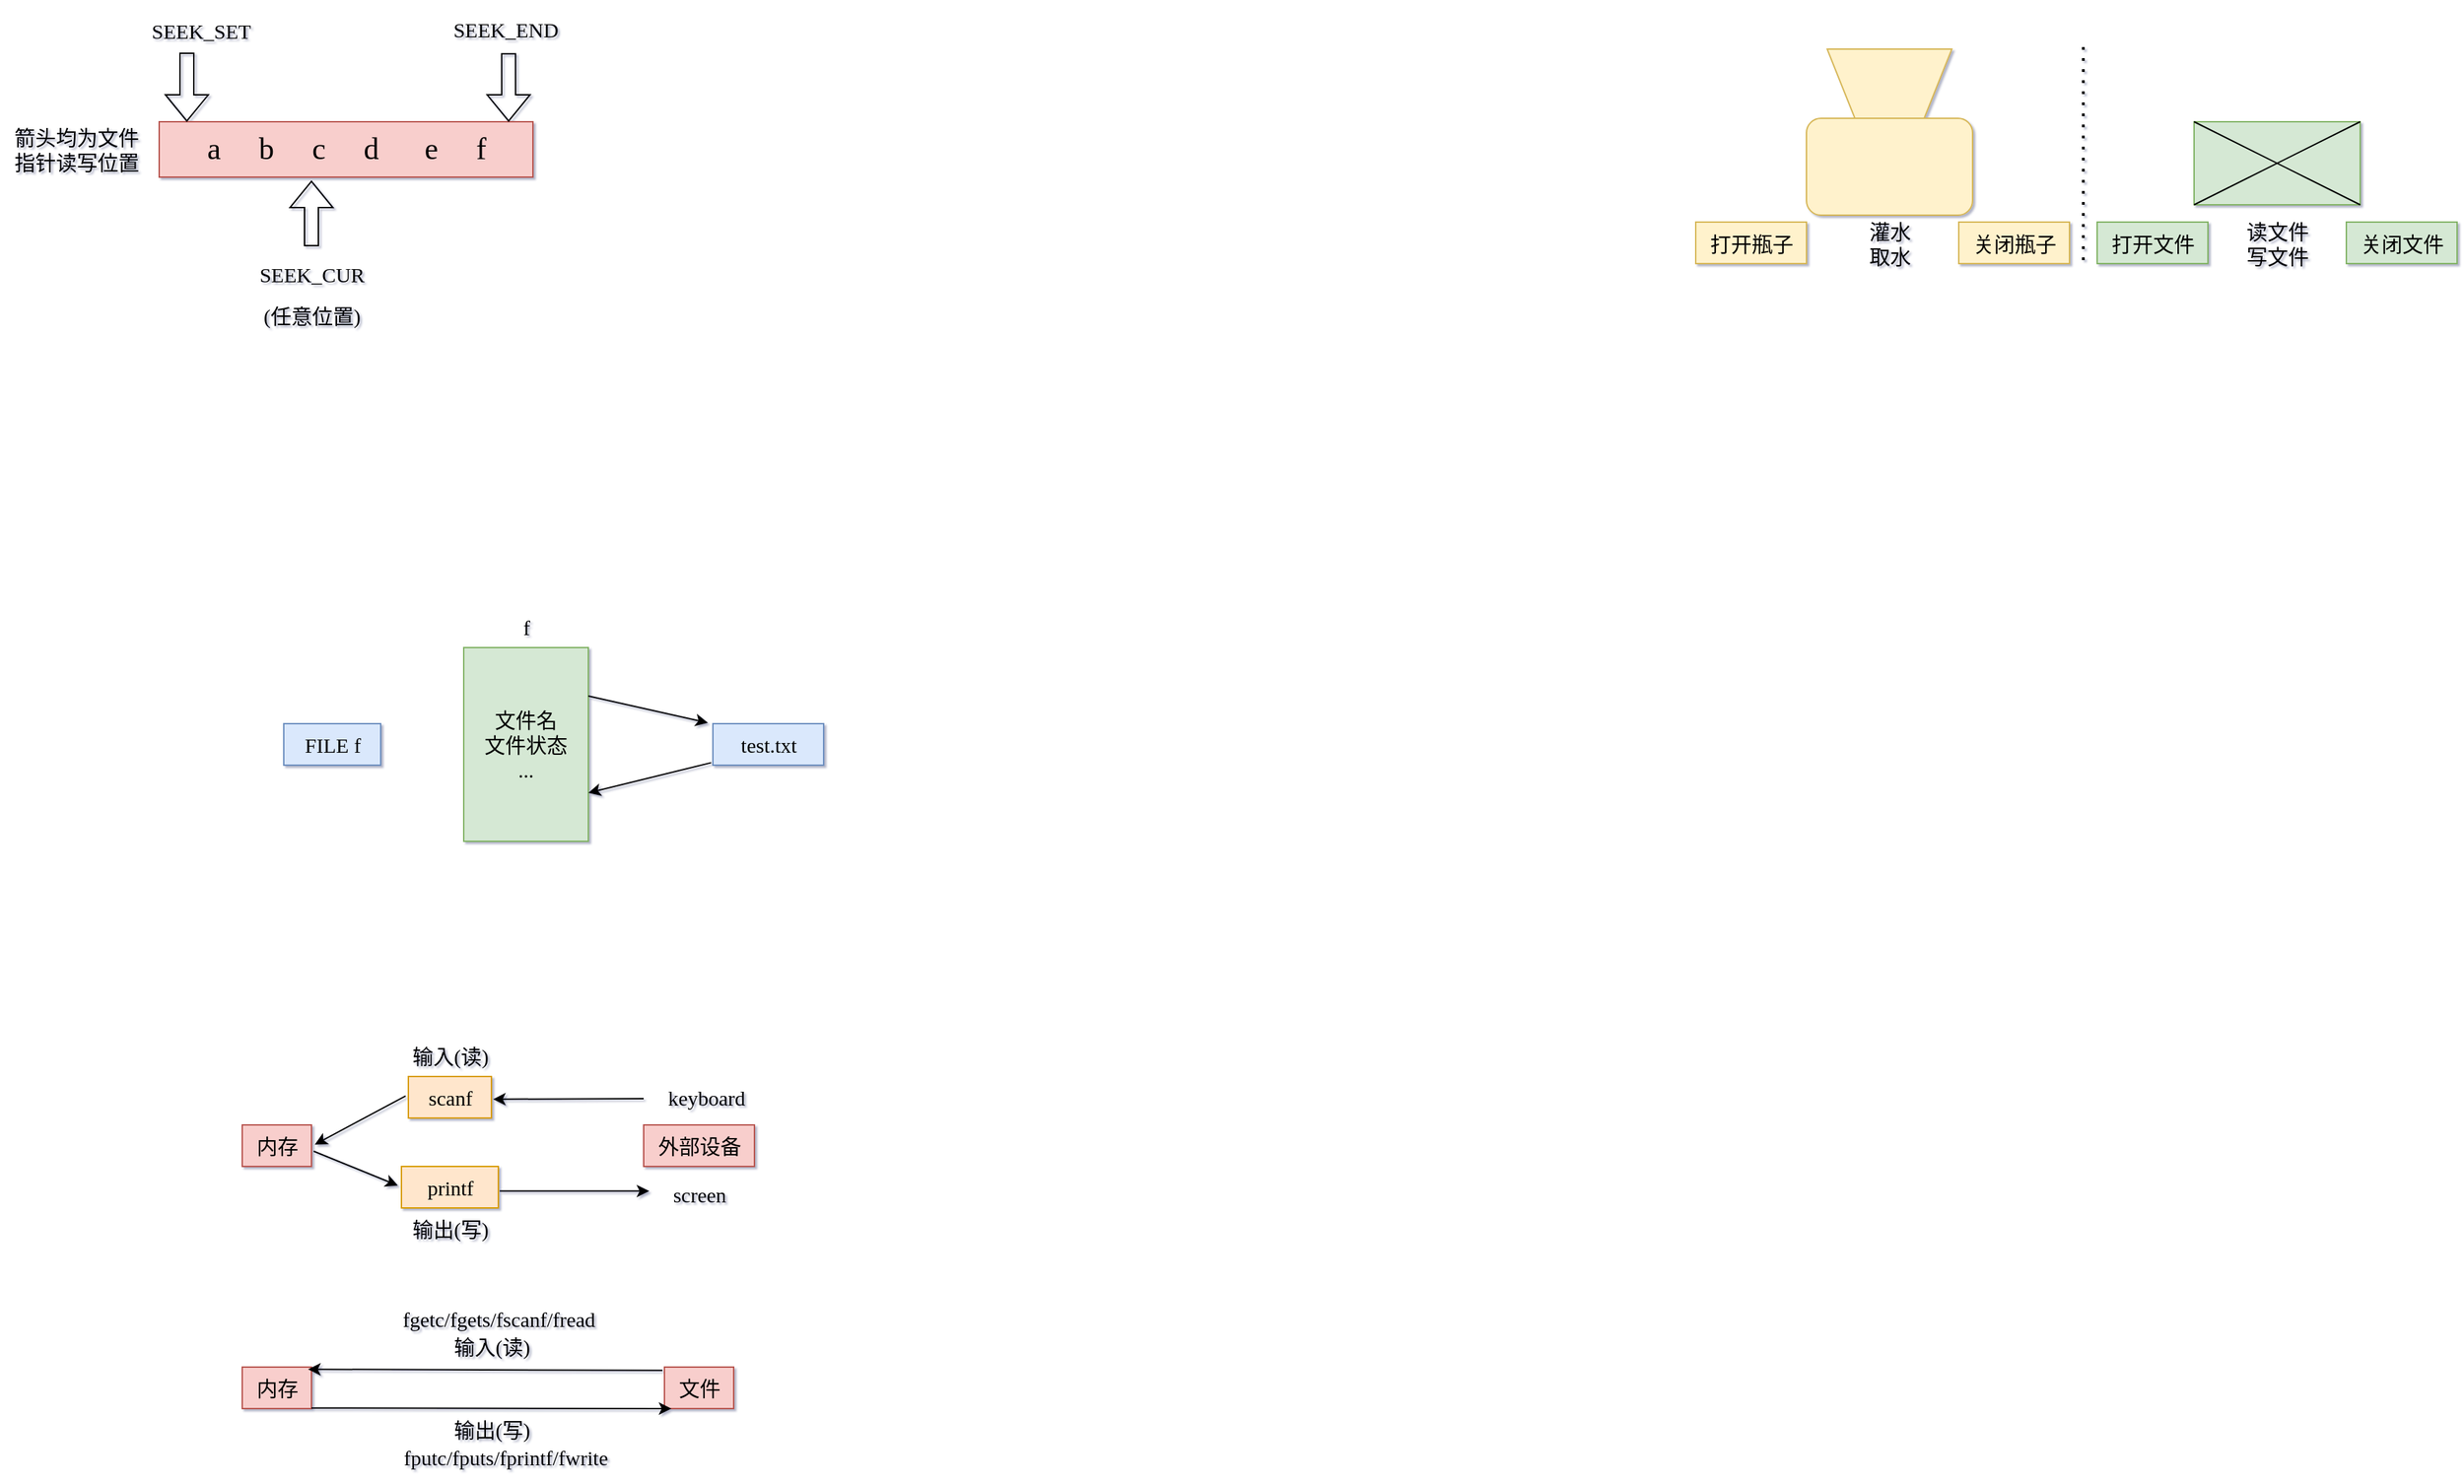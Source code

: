 <mxfile version="20.2.3" type="device"><diagram id="qC4jlSiiCpLr2uEKEx_W" name="第 1 页"><mxGraphModel dx="2238" dy="649" grid="1" gridSize="10" guides="1" tooltips="1" connect="1" arrows="1" fold="1" page="1" pageScale="1" pageWidth="1200" pageHeight="1920" background="none" math="0" shadow="1"><root><mxCell id="0"/><mxCell id="1" parent="0"/><mxCell id="9wX3jLi5-tP5i-Y3Vacl-1" value="" style="rounded=0;whiteSpace=wrap;html=1;fillColor=#d5e8d4;strokeColor=#82b366;" parent="1" vertex="1"><mxGeometry x="490" y="300" width="120" height="60" as="geometry"/></mxCell><mxCell id="9wX3jLi5-tP5i-Y3Vacl-2" value="" style="endArrow=none;html=1;rounded=0;entryX=1;entryY=0;entryDx=0;entryDy=0;exitX=0;exitY=1;exitDx=0;exitDy=0;" parent="1" source="9wX3jLi5-tP5i-Y3Vacl-1" target="9wX3jLi5-tP5i-Y3Vacl-1" edge="1"><mxGeometry width="50" height="50" relative="1" as="geometry"><mxPoint x="520" y="360" as="sourcePoint"/><mxPoint x="570" y="310" as="targetPoint"/></mxGeometry></mxCell><mxCell id="9wX3jLi5-tP5i-Y3Vacl-4" value="" style="endArrow=none;html=1;rounded=0;entryX=0;entryY=0;entryDx=0;entryDy=0;exitX=1;exitY=1;exitDx=0;exitDy=0;" parent="1" source="9wX3jLi5-tP5i-Y3Vacl-1" target="9wX3jLi5-tP5i-Y3Vacl-1" edge="1"><mxGeometry width="50" height="50" relative="1" as="geometry"><mxPoint x="520" y="360" as="sourcePoint"/><mxPoint x="570" y="310" as="targetPoint"/></mxGeometry></mxCell><mxCell id="9wX3jLi5-tP5i-Y3Vacl-5" value="&lt;font style=&quot;font-size: 15px;&quot; face=&quot;Comic Sans MS&quot;&gt;打开文件&lt;/font&gt;" style="text;html=1;align=center;verticalAlign=middle;resizable=0;points=[];autosize=1;strokeColor=#82b366;fillColor=#d5e8d4;" parent="1" vertex="1"><mxGeometry x="420" y="372.5" width="80" height="30" as="geometry"/></mxCell><mxCell id="9wX3jLi5-tP5i-Y3Vacl-6" value="读文件&lt;br&gt;写文件" style="text;html=1;align=center;verticalAlign=middle;resizable=0;points=[];autosize=1;fontSize=15;fontFamily=Comic Sans MS;" parent="1" vertex="1"><mxGeometry x="515" y="362.5" width="70" height="50" as="geometry"/></mxCell><mxCell id="9wX3jLi5-tP5i-Y3Vacl-7" value="关闭文件" style="text;html=1;align=center;verticalAlign=middle;resizable=0;points=[];autosize=1;strokeColor=#82b366;fillColor=#d5e8d4;fontSize=15;fontFamily=Comic Sans MS;" parent="1" vertex="1"><mxGeometry x="600" y="372.5" width="80" height="30" as="geometry"/></mxCell><mxCell id="9wX3jLi5-tP5i-Y3Vacl-8" value="" style="shape=trapezoid;perimeter=trapezoidPerimeter;whiteSpace=wrap;html=1;fixedSize=1;fontFamily=Comic Sans MS;fontSize=15;direction=west;fillColor=#fff2cc;strokeColor=#d6b656;" parent="1" vertex="1"><mxGeometry x="225" y="247.5" width="90" height="50" as="geometry"/></mxCell><mxCell id="9wX3jLi5-tP5i-Y3Vacl-9" value="" style="rounded=1;whiteSpace=wrap;html=1;fontFamily=Comic Sans MS;fontSize=15;fillColor=#fff2cc;strokeColor=#d6b656;" parent="1" vertex="1"><mxGeometry x="210" y="297.5" width="120" height="70" as="geometry"/></mxCell><mxCell id="9wX3jLi5-tP5i-Y3Vacl-10" value="打开瓶子" style="text;html=1;align=center;verticalAlign=middle;resizable=0;points=[];autosize=1;strokeColor=#d6b656;fillColor=#fff2cc;fontSize=15;fontFamily=Comic Sans MS;" parent="1" vertex="1"><mxGeometry x="130" y="372.5" width="80" height="30" as="geometry"/></mxCell><mxCell id="9wX3jLi5-tP5i-Y3Vacl-11" value="灌水&lt;br&gt;取水" style="text;html=1;align=center;verticalAlign=middle;resizable=0;points=[];autosize=1;fontSize=15;fontFamily=Comic Sans MS;" parent="1" vertex="1"><mxGeometry x="245" y="362.5" width="50" height="50" as="geometry"/></mxCell><mxCell id="9wX3jLi5-tP5i-Y3Vacl-12" value="关闭瓶子" style="text;html=1;align=center;verticalAlign=middle;resizable=0;points=[];autosize=1;strokeColor=#d6b656;fillColor=#fff2cc;fontSize=15;fontFamily=Comic Sans MS;" parent="1" vertex="1"><mxGeometry x="320" y="372.5" width="80" height="30" as="geometry"/></mxCell><mxCell id="9wX3jLi5-tP5i-Y3Vacl-14" value="" style="endArrow=none;dashed=1;html=1;dashPattern=1 3;strokeWidth=2;rounded=0;fontFamily=Comic Sans MS;fontSize=15;" parent="1" edge="1"><mxGeometry width="50" height="50" relative="1" as="geometry"><mxPoint x="410" y="400" as="sourcePoint"/><mxPoint x="410" y="240" as="targetPoint"/></mxGeometry></mxCell><mxCell id="9wX3jLi5-tP5i-Y3Vacl-16" value="文件名&lt;br&gt;文件状态&lt;br&gt;..." style="rounded=0;whiteSpace=wrap;html=1;fontFamily=Comic Sans MS;fontSize=15;direction=south;fillColor=#d5e8d4;strokeColor=#82b366;" parent="1" vertex="1"><mxGeometry x="-760" y="680" width="90" height="140" as="geometry"/></mxCell><mxCell id="9wX3jLi5-tP5i-Y3Vacl-17" value="FILE f" style="text;html=1;align=center;verticalAlign=middle;resizable=0;points=[];autosize=1;strokeColor=#6c8ebf;fillColor=#dae8fc;fontSize=15;fontFamily=Comic Sans MS;" parent="1" vertex="1"><mxGeometry x="-890" y="735" width="70" height="30" as="geometry"/></mxCell><mxCell id="9wX3jLi5-tP5i-Y3Vacl-18" value="f" style="text;html=1;align=center;verticalAlign=middle;resizable=0;points=[];autosize=1;strokeColor=none;fillColor=none;fontSize=15;fontFamily=Comic Sans MS;" parent="1" vertex="1"><mxGeometry x="-730" y="650" width="30" height="30" as="geometry"/></mxCell><mxCell id="9wX3jLi5-tP5i-Y3Vacl-19" value="test.txt" style="text;html=1;align=center;verticalAlign=middle;resizable=0;points=[];autosize=1;strokeColor=#6c8ebf;fillColor=#dae8fc;fontSize=15;fontFamily=Comic Sans MS;" parent="1" vertex="1"><mxGeometry x="-580" y="735" width="80" height="30" as="geometry"/></mxCell><mxCell id="9wX3jLi5-tP5i-Y3Vacl-20" value="" style="endArrow=classic;html=1;rounded=0;fontFamily=Comic Sans MS;fontSize=15;exitX=0.25;exitY=0;exitDx=0;exitDy=0;entryX=-0.045;entryY=-0.02;entryDx=0;entryDy=0;entryPerimeter=0;" parent="1" source="9wX3jLi5-tP5i-Y3Vacl-16" target="9wX3jLi5-tP5i-Y3Vacl-19" edge="1"><mxGeometry width="50" height="50" relative="1" as="geometry"><mxPoint x="-530" y="820" as="sourcePoint"/><mxPoint x="-480" y="770" as="targetPoint"/></mxGeometry></mxCell><mxCell id="9wX3jLi5-tP5i-Y3Vacl-23" value="" style="endArrow=classic;html=1;rounded=0;fontFamily=Comic Sans MS;fontSize=15;exitX=-0.015;exitY=0.94;exitDx=0;exitDy=0;entryX=0.75;entryY=0;entryDx=0;entryDy=0;exitPerimeter=0;" parent="1" source="9wX3jLi5-tP5i-Y3Vacl-19" target="9wX3jLi5-tP5i-Y3Vacl-16" edge="1"><mxGeometry width="50" height="50" relative="1" as="geometry"><mxPoint x="-640" y="840" as="sourcePoint"/><mxPoint x="-553.6" y="859.4" as="targetPoint"/></mxGeometry></mxCell><mxCell id="9wX3jLi5-tP5i-Y3Vacl-25" value="外部设备" style="text;html=1;align=center;verticalAlign=middle;resizable=0;points=[];autosize=1;strokeColor=#b85450;fillColor=#f8cecc;fontSize=15;fontFamily=Comic Sans MS;" parent="1" vertex="1"><mxGeometry x="-630" y="1025" width="80" height="30" as="geometry"/></mxCell><mxCell id="9wX3jLi5-tP5i-Y3Vacl-26" value="内存" style="text;html=1;align=center;verticalAlign=middle;resizable=0;points=[];autosize=1;strokeColor=#b85450;fillColor=#f8cecc;fontSize=15;fontFamily=Comic Sans MS;" parent="1" vertex="1"><mxGeometry x="-920" y="1025" width="50" height="30" as="geometry"/></mxCell><mxCell id="9wX3jLi5-tP5i-Y3Vacl-27" value="scanf" style="text;html=1;align=center;verticalAlign=middle;resizable=0;points=[];autosize=1;strokeColor=#d79b00;fillColor=#ffe6cc;fontSize=15;fontFamily=Comic Sans MS;" parent="1" vertex="1"><mxGeometry x="-800" y="990" width="60" height="30" as="geometry"/></mxCell><mxCell id="9wX3jLi5-tP5i-Y3Vacl-28" value="printf" style="text;html=1;align=center;verticalAlign=middle;resizable=0;points=[];autosize=1;strokeColor=#d79b00;fillColor=#ffe6cc;fontSize=15;fontFamily=Comic Sans MS;" parent="1" vertex="1"><mxGeometry x="-805" y="1055" width="70" height="30" as="geometry"/></mxCell><mxCell id="9wX3jLi5-tP5i-Y3Vacl-34" value="" style="endArrow=classic;html=1;rounded=0;fontFamily=Comic Sans MS;fontSize=15;exitX=-0.033;exitY=0.467;exitDx=0;exitDy=0;exitPerimeter=0;entryX=1.048;entryY=0.473;entryDx=0;entryDy=0;entryPerimeter=0;" parent="1" source="9wX3jLi5-tP5i-Y3Vacl-27" target="9wX3jLi5-tP5i-Y3Vacl-26" edge="1"><mxGeometry width="50" height="50" relative="1" as="geometry"><mxPoint x="-530" y="1160" as="sourcePoint"/><mxPoint x="-480" y="1110" as="targetPoint"/></mxGeometry></mxCell><mxCell id="9wX3jLi5-tP5i-Y3Vacl-36" value="" style="endArrow=classic;html=1;rounded=0;fontFamily=Comic Sans MS;fontSize=15;exitX=1.032;exitY=0.633;exitDx=0;exitDy=0;exitPerimeter=0;entryX=-0.037;entryY=0.46;entryDx=0;entryDy=0;entryPerimeter=0;" parent="1" source="9wX3jLi5-tP5i-Y3Vacl-26" target="9wX3jLi5-tP5i-Y3Vacl-28" edge="1"><mxGeometry width="50" height="50" relative="1" as="geometry"><mxPoint x="-530" y="1160" as="sourcePoint"/><mxPoint x="-480" y="1110" as="targetPoint"/></mxGeometry></mxCell><mxCell id="9wX3jLi5-tP5i-Y3Vacl-37" value="keyboard" style="text;html=1;align=center;verticalAlign=middle;resizable=0;points=[];autosize=1;strokeColor=none;fillColor=none;fontSize=15;fontFamily=Comic Sans MS;" parent="1" vertex="1"><mxGeometry x="-630" y="990" width="90" height="30" as="geometry"/></mxCell><mxCell id="9wX3jLi5-tP5i-Y3Vacl-38" value="screen" style="text;html=1;align=center;verticalAlign=middle;resizable=0;points=[];autosize=1;strokeColor=none;fillColor=none;fontSize=15;fontFamily=Comic Sans MS;" parent="1" vertex="1"><mxGeometry x="-625" y="1060" width="70" height="30" as="geometry"/></mxCell><mxCell id="9wX3jLi5-tP5i-Y3Vacl-39" value="" style="endArrow=classic;html=1;rounded=0;fontFamily=Comic Sans MS;fontSize=15;entryX=1.02;entryY=0.547;entryDx=0;entryDy=0;entryPerimeter=0;" parent="1" target="9wX3jLi5-tP5i-Y3Vacl-27" edge="1"><mxGeometry width="50" height="50" relative="1" as="geometry"><mxPoint x="-630" y="1006" as="sourcePoint"/><mxPoint x="-480" y="1110" as="targetPoint"/></mxGeometry></mxCell><mxCell id="9wX3jLi5-tP5i-Y3Vacl-40" value="" style="endArrow=classic;html=1;rounded=0;fontFamily=Comic Sans MS;fontSize=15;exitX=1.014;exitY=0.593;exitDx=0;exitDy=0;exitPerimeter=0;entryX=-0.014;entryY=0.427;entryDx=0;entryDy=0;entryPerimeter=0;" parent="1" source="9wX3jLi5-tP5i-Y3Vacl-28" target="9wX3jLi5-tP5i-Y3Vacl-38" edge="1"><mxGeometry width="50" height="50" relative="1" as="geometry"><mxPoint x="-530" y="1160" as="sourcePoint"/><mxPoint x="-480" y="1110" as="targetPoint"/></mxGeometry></mxCell><mxCell id="9wX3jLi5-tP5i-Y3Vacl-41" value="输入(读)" style="text;html=1;align=center;verticalAlign=middle;resizable=0;points=[];autosize=1;fontSize=15;fontFamily=Comic Sans MS;" parent="1" vertex="1"><mxGeometry x="-810" y="960" width="80" height="30" as="geometry"/></mxCell><mxCell id="9wX3jLi5-tP5i-Y3Vacl-42" value="输出(写)" style="text;html=1;align=center;verticalAlign=middle;resizable=0;points=[];autosize=1;strokeColor=none;fillColor=none;fontSize=15;fontFamily=Comic Sans MS;" parent="1" vertex="1"><mxGeometry x="-810" y="1085" width="80" height="30" as="geometry"/></mxCell><mxCell id="9wX3jLi5-tP5i-Y3Vacl-43" value="内存" style="text;html=1;align=center;verticalAlign=middle;resizable=0;points=[];autosize=1;strokeColor=#b85450;fillColor=#f8cecc;fontSize=15;fontFamily=Comic Sans MS;" parent="1" vertex="1"><mxGeometry x="-920" y="1200" width="50" height="30" as="geometry"/></mxCell><mxCell id="9wX3jLi5-tP5i-Y3Vacl-44" value="文件" style="text;html=1;align=center;verticalAlign=middle;resizable=0;points=[];autosize=1;strokeColor=#b85450;fillColor=#f8cecc;fontSize=15;fontFamily=Comic Sans MS;" parent="1" vertex="1"><mxGeometry x="-615" y="1200" width="50" height="30" as="geometry"/></mxCell><mxCell id="9wX3jLi5-tP5i-Y3Vacl-49" value="" style="endArrow=classic;html=1;rounded=0;fontFamily=Comic Sans MS;fontSize=15;entryX=0.952;entryY=0.053;entryDx=0;entryDy=0;entryPerimeter=0;exitX=-0.028;exitY=0.08;exitDx=0;exitDy=0;exitPerimeter=0;" parent="1" source="9wX3jLi5-tP5i-Y3Vacl-44" target="9wX3jLi5-tP5i-Y3Vacl-43" edge="1"><mxGeometry width="50" height="50" relative="1" as="geometry"><mxPoint x="-620" y="1202" as="sourcePoint"/><mxPoint x="-480" y="1110" as="targetPoint"/></mxGeometry></mxCell><mxCell id="9wX3jLi5-tP5i-Y3Vacl-50" value="" style="endArrow=classic;html=1;rounded=0;fontFamily=Comic Sans MS;fontSize=15;exitX=1;exitY=0.987;exitDx=0;exitDy=0;exitPerimeter=0;" parent="1" source="9wX3jLi5-tP5i-Y3Vacl-43" edge="1"><mxGeometry width="50" height="50" relative="1" as="geometry"><mxPoint x="-530" y="1160" as="sourcePoint"/><mxPoint x="-610" y="1230" as="targetPoint"/></mxGeometry></mxCell><mxCell id="9wX3jLi5-tP5i-Y3Vacl-51" value="输入(读)" style="text;html=1;align=center;verticalAlign=middle;resizable=0;points=[];autosize=1;strokeColor=none;fillColor=none;fontSize=15;fontFamily=Comic Sans MS;" parent="1" vertex="1"><mxGeometry x="-780" y="1170" width="80" height="30" as="geometry"/></mxCell><mxCell id="9wX3jLi5-tP5i-Y3Vacl-52" value="输出(写)" style="text;html=1;align=center;verticalAlign=middle;resizable=0;points=[];autosize=1;strokeColor=none;fillColor=none;fontSize=15;fontFamily=Comic Sans MS;" parent="1" vertex="1"><mxGeometry x="-780" y="1230" width="80" height="30" as="geometry"/></mxCell><mxCell id="9wX3jLi5-tP5i-Y3Vacl-53" value="fgetc/fgets/fscanf/fread" style="text;html=1;align=center;verticalAlign=middle;resizable=0;points=[];autosize=1;strokeColor=none;fillColor=none;fontSize=15;fontFamily=Comic Sans MS;strokeWidth=1;" parent="1" vertex="1"><mxGeometry x="-840" y="1150" width="210" height="30" as="geometry"/></mxCell><mxCell id="9wX3jLi5-tP5i-Y3Vacl-54" value="fputc/fputs/fprintf/fwrite" style="text;html=1;align=center;verticalAlign=middle;resizable=0;points=[];autosize=1;strokeColor=none;fillColor=none;fontSize=15;fontFamily=Comic Sans MS;" parent="1" vertex="1"><mxGeometry x="-840" y="1250" width="220" height="30" as="geometry"/></mxCell><mxCell id="Kv5Lj2ogk-_uP5MCizKQ-3" value="a&amp;nbsp; &amp;nbsp; &amp;nbsp;b&amp;nbsp; &amp;nbsp; &amp;nbsp;c&amp;nbsp; &amp;nbsp; &amp;nbsp;d&amp;nbsp; &amp;nbsp; &amp;nbsp; e&amp;nbsp; &amp;nbsp; &amp;nbsp;f" style="text;html=1;align=center;verticalAlign=middle;resizable=0;points=[];autosize=1;strokeColor=#b85450;fillColor=#f8cecc;fontSize=22;fontFamily=Comic Sans MS;" vertex="1" parent="1"><mxGeometry x="-980" y="300" width="270" height="40" as="geometry"/></mxCell><mxCell id="Kv5Lj2ogk-_uP5MCizKQ-7" value="&lt;font style=&quot;font-size: 15px;&quot;&gt;SEEK_SET&lt;/font&gt;" style="text;html=1;align=center;verticalAlign=middle;resizable=0;points=[];autosize=1;strokeColor=none;fillColor=none;fontSize=22;fontFamily=Comic Sans MS;" vertex="1" parent="1"><mxGeometry x="-1000" y="212.5" width="100" height="40" as="geometry"/></mxCell><mxCell id="Kv5Lj2ogk-_uP5MCizKQ-10" value="SEEK_END" style="text;html=1;align=center;verticalAlign=middle;resizable=0;points=[];autosize=1;strokeColor=none;fillColor=none;fontSize=15;fontFamily=Comic Sans MS;" vertex="1" parent="1"><mxGeometry x="-780" y="217.5" width="100" height="30" as="geometry"/></mxCell><mxCell id="Kv5Lj2ogk-_uP5MCizKQ-13" value="" style="shape=flexArrow;endArrow=classic;html=1;rounded=0;fontFamily=Comic Sans MS;fontSize=15;" edge="1" parent="1"><mxGeometry width="50" height="50" relative="1" as="geometry"><mxPoint x="-870" y="390" as="sourcePoint"/><mxPoint x="-870" y="342.5" as="targetPoint"/></mxGeometry></mxCell><mxCell id="Kv5Lj2ogk-_uP5MCizKQ-14" value="" style="shape=flexArrow;endArrow=classic;html=1;rounded=0;fontFamily=Comic Sans MS;fontSize=15;exitX=0.524;exitY=1.097;exitDx=0;exitDy=0;exitPerimeter=0;entryX=0.935;entryY=0;entryDx=0;entryDy=0;entryPerimeter=0;" edge="1" parent="1" source="Kv5Lj2ogk-_uP5MCizKQ-10" target="Kv5Lj2ogk-_uP5MCizKQ-3"><mxGeometry width="50" height="50" relative="1" as="geometry"><mxPoint x="-700" y="350" as="sourcePoint"/><mxPoint x="-650" y="300" as="targetPoint"/></mxGeometry></mxCell><mxCell id="Kv5Lj2ogk-_uP5MCizKQ-15" value="" style="shape=flexArrow;endArrow=classic;html=1;rounded=0;fontFamily=Comic Sans MS;fontSize=15;entryX=0.074;entryY=0;entryDx=0;entryDy=0;entryPerimeter=0;" edge="1" parent="1" target="Kv5Lj2ogk-_uP5MCizKQ-3"><mxGeometry width="50" height="50" relative="1" as="geometry"><mxPoint x="-960" y="250" as="sourcePoint"/><mxPoint x="-650" y="300" as="targetPoint"/></mxGeometry></mxCell><mxCell id="Kv5Lj2ogk-_uP5MCizKQ-16" value="SEEK_CUR" style="text;html=1;align=center;verticalAlign=middle;resizable=0;points=[];autosize=1;strokeColor=none;fillColor=none;fontSize=15;fontFamily=Comic Sans MS;" vertex="1" parent="1"><mxGeometry x="-920" y="395" width="100" height="30" as="geometry"/></mxCell><mxCell id="Kv5Lj2ogk-_uP5MCizKQ-17" value="(任意位置)" style="text;html=1;align=center;verticalAlign=middle;resizable=0;points=[];autosize=1;strokeColor=none;fillColor=none;fontSize=15;fontFamily=Comic Sans MS;" vertex="1" parent="1"><mxGeometry x="-915" y="425" width="90" height="30" as="geometry"/></mxCell><mxCell id="Kv5Lj2ogk-_uP5MCizKQ-18" value="箭头均为文件&lt;br&gt;指针读写位置" style="text;html=1;align=center;verticalAlign=middle;resizable=0;points=[];autosize=1;strokeColor=none;fillColor=none;fontSize=15;fontFamily=Comic Sans MS;" vertex="1" parent="1"><mxGeometry x="-1095" y="295" width="110" height="50" as="geometry"/></mxCell></root></mxGraphModel></diagram></mxfile>